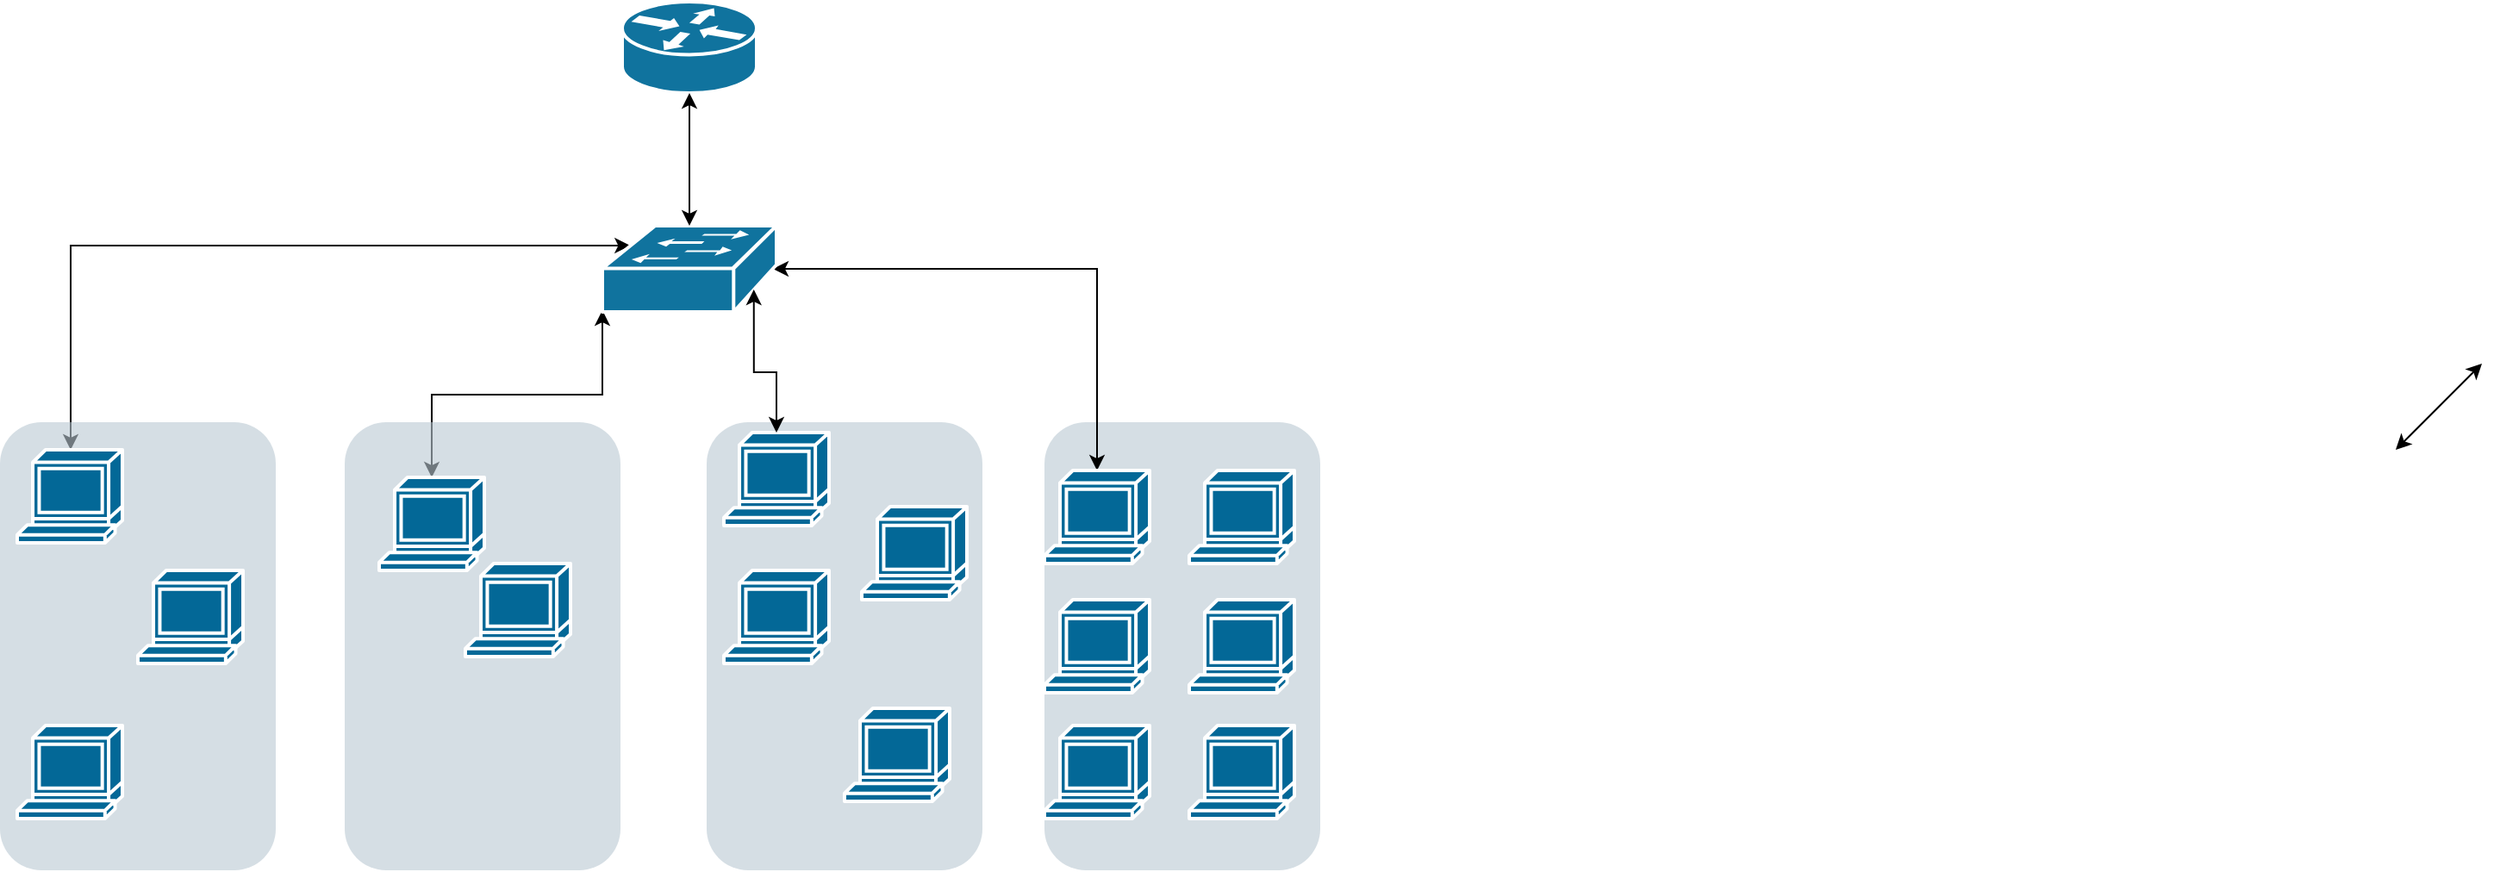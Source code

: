 <mxfile version="26.2.9">
  <diagram id="6a731a19-8d31-9384-78a2-239565b7b9f0" name="Page-1">
    <mxGraphModel dx="994" dy="654" grid="1" gridSize="10" guides="1" tooltips="1" connect="1" arrows="1" fold="1" page="1" pageScale="1" pageWidth="827" pageHeight="1169" background="none" math="0" shadow="0">
      <root>
        <mxCell id="0" />
        <mxCell id="1" parent="0" />
        <mxCell id="2086" value="" style="rounded=1;whiteSpace=wrap;html=1;strokeColor=none;fillColor=#BAC8D3;fontSize=24;fontColor=#23445D;align=center;opacity=60;" parent="1" vertex="1">
          <mxGeometry x="846" y="284" width="160" height="260" as="geometry" />
        </mxCell>
        <mxCell id="2132" value="" style="shape=mxgraph.cisco.routers.router;html=1;dashed=0;fillColor=#10739E;strokeColor=#ffffff;strokeWidth=2;verticalLabelPosition=bottom;verticalAlign=top;fontFamily=Helvetica;fontSize=36;fontColor=#FFB366" parent="1" vertex="1">
          <mxGeometry x="601" y="40" width="78" height="53" as="geometry" />
        </mxCell>
        <mxCell id="2257" style="edgeStyle=orthogonalEdgeStyle;curved=1;rounded=0;jumpStyle=none;html=1;exitX=0.75;exitY=0;entryX=0.75;entryY=0;shadow=0;labelBackgroundColor=#ffffff;startArrow=none;startFill=0;endArrow=none;endFill=0;endSize=10;jettySize=auto;orthogonalLoop=1;strokeColor=#23445D;strokeWidth=2;fillColor=#F08705;fontFamily=Helvetica;fontSize=25;fontColor=#23445D;align=left;" parent="1" edge="1">
          <mxGeometry relative="1" as="geometry">
            <mxPoint x="813.75" y="434" as="sourcePoint" />
            <mxPoint x="813.75" y="434" as="targetPoint" />
          </mxGeometry>
        </mxCell>
        <mxCell id="-_fO3eFcx25Tqtvya-Gl-2278" style="edgeStyle=orthogonalEdgeStyle;rounded=0;orthogonalLoop=1;jettySize=auto;html=1;exitX=0.16;exitY=0.23;exitDx=0;exitDy=0;exitPerimeter=0;startArrow=classic;startFill=1;" edge="1" parent="1" source="-_fO3eFcx25Tqtvya-Gl-2257" target="-_fO3eFcx25Tqtvya-Gl-2262">
          <mxGeometry relative="1" as="geometry">
            <mxPoint x="510" y="180" as="sourcePoint" />
            <Array as="points">
              <mxPoint x="281" y="182" />
            </Array>
          </mxGeometry>
        </mxCell>
        <mxCell id="-_fO3eFcx25Tqtvya-Gl-2279" style="edgeStyle=orthogonalEdgeStyle;rounded=0;orthogonalLoop=1;jettySize=auto;html=1;exitX=0;exitY=0.98;exitDx=0;exitDy=0;exitPerimeter=0;startArrow=classic;startFill=1;" edge="1" parent="1" source="-_fO3eFcx25Tqtvya-Gl-2257" target="-_fO3eFcx25Tqtvya-Gl-2265">
          <mxGeometry relative="1" as="geometry" />
        </mxCell>
        <mxCell id="-_fO3eFcx25Tqtvya-Gl-2281" style="rounded=0;orthogonalLoop=1;jettySize=auto;html=1;exitX=0.98;exitY=0.5;exitDx=0;exitDy=0;exitPerimeter=0;edgeStyle=orthogonalEdgeStyle;startArrow=classic;startFill=1;" edge="1" parent="1" source="-_fO3eFcx25Tqtvya-Gl-2257" target="-_fO3eFcx25Tqtvya-Gl-2271">
          <mxGeometry relative="1" as="geometry" />
        </mxCell>
        <mxCell id="-_fO3eFcx25Tqtvya-Gl-2257" value="" style="shape=mxgraph.cisco.switches.workgroup_switch;html=1;dashed=0;fillColor=#10739E;strokeColor=#ffffff;strokeWidth=2;verticalLabelPosition=bottom;verticalAlign=top;fontFamily=Helvetica;fontSize=36;fontColor=#FFB366" vertex="1" parent="1">
          <mxGeometry x="589.5" y="170" width="101" height="50" as="geometry" />
        </mxCell>
        <mxCell id="-_fO3eFcx25Tqtvya-Gl-2259" value="" style="rounded=1;whiteSpace=wrap;html=1;strokeColor=none;fillColor=#BAC8D3;fontSize=24;fontColor=#23445D;align=center;opacity=60;" vertex="1" parent="1">
          <mxGeometry x="650" y="284" width="160" height="260" as="geometry" />
        </mxCell>
        <mxCell id="-_fO3eFcx25Tqtvya-Gl-2260" value="" style="rounded=1;whiteSpace=wrap;html=1;strokeColor=none;fillColor=#BAC8D3;fontSize=24;fontColor=#23445D;align=center;opacity=60;" vertex="1" parent="1">
          <mxGeometry x="440" y="284" width="160" height="260" as="geometry" />
        </mxCell>
        <mxCell id="-_fO3eFcx25Tqtvya-Gl-2261" value="" style="rounded=1;whiteSpace=wrap;html=1;strokeColor=none;fillColor=#BAC8D3;fontSize=24;fontColor=#23445D;align=center;opacity=60;" vertex="1" parent="1">
          <mxGeometry x="240" y="284" width="160" height="260" as="geometry" />
        </mxCell>
        <mxCell id="-_fO3eFcx25Tqtvya-Gl-2262" value="" style="shape=mxgraph.cisco.computers_and_peripherals.terminal;sketch=0;html=1;pointerEvents=1;dashed=0;fillColor=#036897;strokeColor=#ffffff;strokeWidth=2;verticalLabelPosition=bottom;verticalAlign=top;align=center;outlineConnect=0;" vertex="1" parent="1">
          <mxGeometry x="250" y="300" width="61" height="54" as="geometry" />
        </mxCell>
        <mxCell id="-_fO3eFcx25Tqtvya-Gl-2263" value="" style="shape=mxgraph.cisco.computers_and_peripherals.terminal;sketch=0;html=1;pointerEvents=1;dashed=0;fillColor=#036897;strokeColor=#ffffff;strokeWidth=2;verticalLabelPosition=bottom;verticalAlign=top;align=center;outlineConnect=0;" vertex="1" parent="1">
          <mxGeometry x="320" y="370" width="61" height="54" as="geometry" />
        </mxCell>
        <mxCell id="-_fO3eFcx25Tqtvya-Gl-2264" value="" style="shape=mxgraph.cisco.computers_and_peripherals.terminal;sketch=0;html=1;pointerEvents=1;dashed=0;fillColor=#036897;strokeColor=#ffffff;strokeWidth=2;verticalLabelPosition=bottom;verticalAlign=top;align=center;outlineConnect=0;" vertex="1" parent="1">
          <mxGeometry x="250" y="460" width="61" height="54" as="geometry" />
        </mxCell>
        <mxCell id="-_fO3eFcx25Tqtvya-Gl-2265" value="" style="shape=mxgraph.cisco.computers_and_peripherals.terminal;sketch=0;html=1;pointerEvents=1;dashed=0;fillColor=#036897;strokeColor=#ffffff;strokeWidth=2;verticalLabelPosition=bottom;verticalAlign=top;align=center;outlineConnect=0;" vertex="1" parent="1">
          <mxGeometry x="460" y="316" width="61" height="54" as="geometry" />
        </mxCell>
        <mxCell id="-_fO3eFcx25Tqtvya-Gl-2266" value="" style="shape=mxgraph.cisco.computers_and_peripherals.terminal;sketch=0;html=1;pointerEvents=1;dashed=0;fillColor=#036897;strokeColor=#ffffff;strokeWidth=2;verticalLabelPosition=bottom;verticalAlign=top;align=center;outlineConnect=0;" vertex="1" parent="1">
          <mxGeometry x="730" y="450" width="61" height="54" as="geometry" />
        </mxCell>
        <mxCell id="-_fO3eFcx25Tqtvya-Gl-2267" value="" style="shape=mxgraph.cisco.computers_and_peripherals.terminal;sketch=0;html=1;pointerEvents=1;dashed=0;fillColor=#036897;strokeColor=#ffffff;strokeWidth=2;verticalLabelPosition=bottom;verticalAlign=top;align=center;outlineConnect=0;" vertex="1" parent="1">
          <mxGeometry x="660" y="290" width="61" height="54" as="geometry" />
        </mxCell>
        <mxCell id="-_fO3eFcx25Tqtvya-Gl-2268" value="" style="shape=mxgraph.cisco.computers_and_peripherals.terminal;sketch=0;html=1;pointerEvents=1;dashed=0;fillColor=#036897;strokeColor=#ffffff;strokeWidth=2;verticalLabelPosition=bottom;verticalAlign=top;align=center;outlineConnect=0;" vertex="1" parent="1">
          <mxGeometry x="740" y="333" width="61" height="54" as="geometry" />
        </mxCell>
        <mxCell id="-_fO3eFcx25Tqtvya-Gl-2269" value="" style="shape=mxgraph.cisco.computers_and_peripherals.terminal;sketch=0;html=1;pointerEvents=1;dashed=0;fillColor=#036897;strokeColor=#ffffff;strokeWidth=2;verticalLabelPosition=bottom;verticalAlign=top;align=center;outlineConnect=0;" vertex="1" parent="1">
          <mxGeometry x="660" y="370" width="61" height="54" as="geometry" />
        </mxCell>
        <mxCell id="-_fO3eFcx25Tqtvya-Gl-2270" value="" style="shape=mxgraph.cisco.computers_and_peripherals.terminal;sketch=0;html=1;pointerEvents=1;dashed=0;fillColor=#036897;strokeColor=#ffffff;strokeWidth=2;verticalLabelPosition=bottom;verticalAlign=top;align=center;outlineConnect=0;" vertex="1" parent="1">
          <mxGeometry x="510" y="366" width="61" height="54" as="geometry" />
        </mxCell>
        <mxCell id="-_fO3eFcx25Tqtvya-Gl-2271" value="" style="shape=mxgraph.cisco.computers_and_peripherals.terminal;sketch=0;html=1;pointerEvents=1;dashed=0;fillColor=#036897;strokeColor=#ffffff;strokeWidth=2;verticalLabelPosition=bottom;verticalAlign=top;align=center;outlineConnect=0;" vertex="1" parent="1">
          <mxGeometry x="846" y="312" width="61" height="54" as="geometry" />
        </mxCell>
        <mxCell id="-_fO3eFcx25Tqtvya-Gl-2273" value="" style="shape=mxgraph.cisco.computers_and_peripherals.terminal;sketch=0;html=1;pointerEvents=1;dashed=0;fillColor=#036897;strokeColor=#ffffff;strokeWidth=2;verticalLabelPosition=bottom;verticalAlign=top;align=center;outlineConnect=0;" vertex="1" parent="1">
          <mxGeometry x="930" y="312" width="61" height="54" as="geometry" />
        </mxCell>
        <mxCell id="-_fO3eFcx25Tqtvya-Gl-2274" value="" style="shape=mxgraph.cisco.computers_and_peripherals.terminal;sketch=0;html=1;pointerEvents=1;dashed=0;fillColor=#036897;strokeColor=#ffffff;strokeWidth=2;verticalLabelPosition=bottom;verticalAlign=top;align=center;outlineConnect=0;" vertex="1" parent="1">
          <mxGeometry x="846" y="387" width="61" height="54" as="geometry" />
        </mxCell>
        <mxCell id="-_fO3eFcx25Tqtvya-Gl-2275" value="" style="shape=mxgraph.cisco.computers_and_peripherals.terminal;sketch=0;html=1;pointerEvents=1;dashed=0;fillColor=#036897;strokeColor=#ffffff;strokeWidth=2;verticalLabelPosition=bottom;verticalAlign=top;align=center;outlineConnect=0;" vertex="1" parent="1">
          <mxGeometry x="930" y="387" width="61" height="54" as="geometry" />
        </mxCell>
        <mxCell id="-_fO3eFcx25Tqtvya-Gl-2276" value="" style="shape=mxgraph.cisco.computers_and_peripherals.terminal;sketch=0;html=1;pointerEvents=1;dashed=0;fillColor=#036897;strokeColor=#ffffff;strokeWidth=2;verticalLabelPosition=bottom;verticalAlign=top;align=center;outlineConnect=0;" vertex="1" parent="1">
          <mxGeometry x="846" y="460" width="61" height="54" as="geometry" />
        </mxCell>
        <mxCell id="-_fO3eFcx25Tqtvya-Gl-2277" value="" style="shape=mxgraph.cisco.computers_and_peripherals.terminal;sketch=0;html=1;pointerEvents=1;dashed=0;fillColor=#036897;strokeColor=#ffffff;strokeWidth=2;verticalLabelPosition=bottom;verticalAlign=top;align=center;outlineConnect=0;" vertex="1" parent="1">
          <mxGeometry x="930" y="460" width="61" height="54" as="geometry" />
        </mxCell>
        <mxCell id="-_fO3eFcx25Tqtvya-Gl-2280" style="edgeStyle=orthogonalEdgeStyle;rounded=0;orthogonalLoop=1;jettySize=auto;html=1;exitX=0.87;exitY=0.74;exitDx=0;exitDy=0;exitPerimeter=0;entryX=0.5;entryY=0;entryDx=0;entryDy=0;entryPerimeter=0;startArrow=classic;startFill=1;" edge="1" parent="1" source="-_fO3eFcx25Tqtvya-Gl-2257" target="-_fO3eFcx25Tqtvya-Gl-2267">
          <mxGeometry relative="1" as="geometry" />
        </mxCell>
        <mxCell id="-_fO3eFcx25Tqtvya-Gl-2283" value="" style="endArrow=classic;startArrow=classic;html=1;rounded=0;" edge="1" parent="1">
          <mxGeometry width="50" height="50" relative="1" as="geometry">
            <mxPoint x="1630" y="300" as="sourcePoint" />
            <mxPoint x="1680" y="250" as="targetPoint" />
          </mxGeometry>
        </mxCell>
        <mxCell id="-_fO3eFcx25Tqtvya-Gl-2284" value="" style="endArrow=classic;startArrow=classic;html=1;rounded=0;entryX=0.5;entryY=1;entryDx=0;entryDy=0;entryPerimeter=0;exitX=0.5;exitY=0;exitDx=0;exitDy=0;exitPerimeter=0;" edge="1" parent="1" source="-_fO3eFcx25Tqtvya-Gl-2257" target="2132">
          <mxGeometry width="50" height="50" relative="1" as="geometry">
            <mxPoint x="615" y="150" as="sourcePoint" />
            <mxPoint x="665" y="100" as="targetPoint" />
          </mxGeometry>
        </mxCell>
      </root>
    </mxGraphModel>
  </diagram>
</mxfile>
